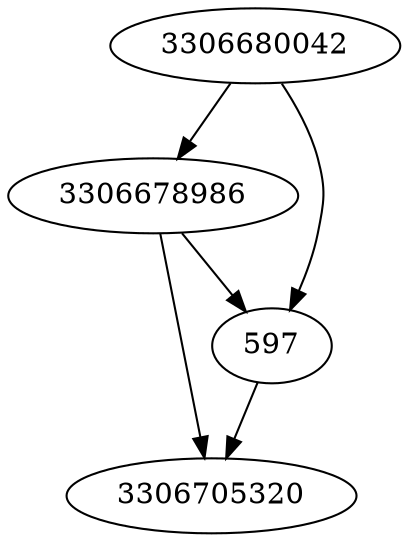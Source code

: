 strict digraph  {
3306705320;
3306678986;
3306680042;
597;
3306678986 -> 597;
3306678986 -> 3306705320;
3306680042 -> 597;
3306680042 -> 3306678986;
597 -> 3306705320;
}
